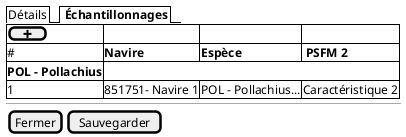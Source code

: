 @startsalt
{

  {/  Détails | <b> Échantillonnages  }

	{#
      [ <&plus> ]          |  .              | .
      # | <b>Navire        | <b>Espèce   | <b> PSFM 2
      <b>POL - Pollachius
      1 | 851751- Navire 1 | POL - Pollachius...  | Caractéristique 2
    }

  --

  {
    [Fermer] | [Sauvegarder]
  }
}
@endsalt
